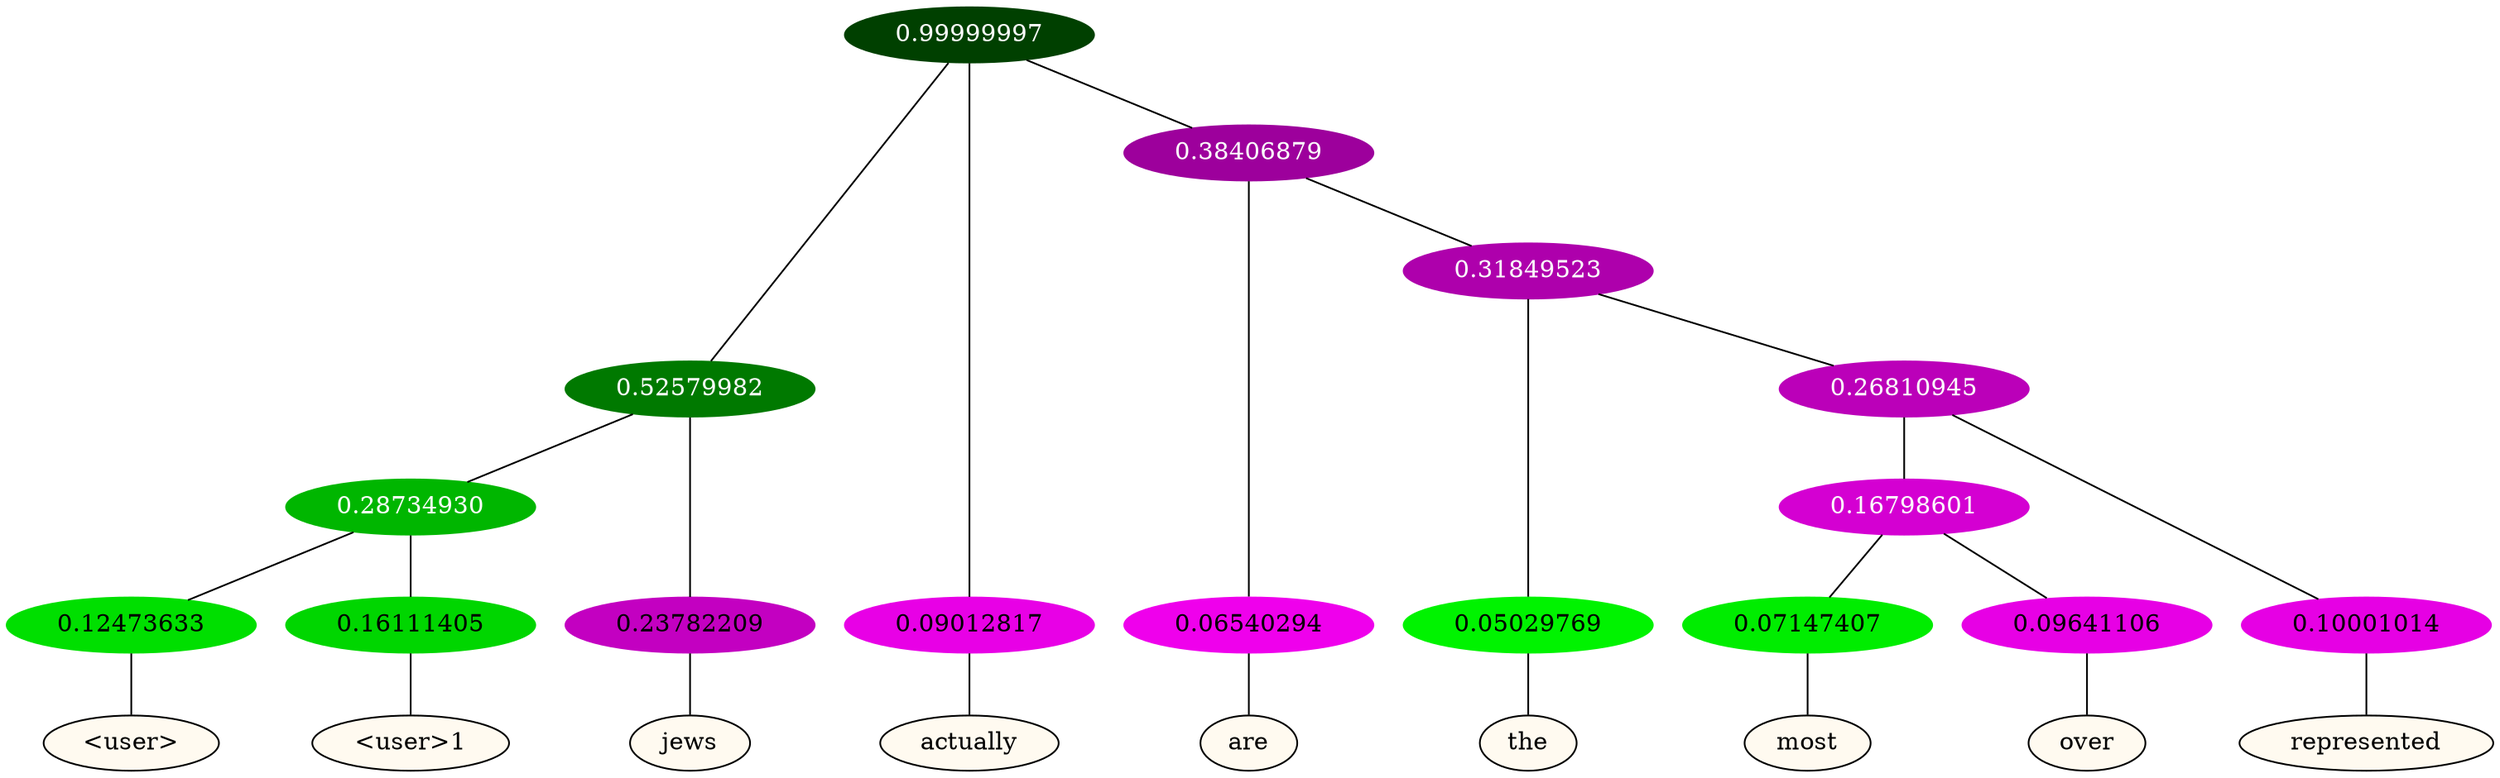 graph {
	node [format=png height=0.15 nodesep=0.001 ordering=out overlap=prism overlap_scaling=0.01 ranksep=0.001 ratio=0.2 style=filled width=0.15]
	{
		rank=same
		a_w_8 [label="\<user\>" color=black fillcolor=floralwhite style="filled,solid"]
		a_w_9 [label="\<user\>1" color=black fillcolor=floralwhite style="filled,solid"]
		a_w_5 [label=jews color=black fillcolor=floralwhite style="filled,solid"]
		a_w_2 [label=actually color=black fillcolor=floralwhite style="filled,solid"]
		a_w_6 [label=are color=black fillcolor=floralwhite style="filled,solid"]
		a_w_10 [label=the color=black fillcolor=floralwhite style="filled,solid"]
		a_w_14 [label=most color=black fillcolor=floralwhite style="filled,solid"]
		a_w_15 [label=over color=black fillcolor=floralwhite style="filled,solid"]
		a_w_13 [label=represented color=black fillcolor=floralwhite style="filled,solid"]
	}
	a_n_8 -- a_w_8
	a_n_9 -- a_w_9
	a_n_5 -- a_w_5
	a_n_2 -- a_w_2
	a_n_6 -- a_w_6
	a_n_10 -- a_w_10
	a_n_14 -- a_w_14
	a_n_15 -- a_w_15
	a_n_13 -- a_w_13
	{
		rank=same
		a_n_8 [label=0.12473633 color="0.334 1.000 0.875" fontcolor=black]
		a_n_9 [label=0.16111405 color="0.334 1.000 0.839" fontcolor=black]
		a_n_5 [label=0.23782209 color="0.835 1.000 0.762" fontcolor=black]
		a_n_2 [label=0.09012817 color="0.835 1.000 0.910" fontcolor=black]
		a_n_6 [label=0.06540294 color="0.835 1.000 0.935" fontcolor=black]
		a_n_10 [label=0.05029769 color="0.334 1.000 0.950" fontcolor=black]
		a_n_14 [label=0.07147407 color="0.334 1.000 0.929" fontcolor=black]
		a_n_15 [label=0.09641106 color="0.835 1.000 0.904" fontcolor=black]
		a_n_13 [label=0.10001014 color="0.835 1.000 0.900" fontcolor=black]
	}
	a_n_0 [label=0.99999997 color="0.334 1.000 0.250" fontcolor=grey99]
	a_n_1 [label=0.52579982 color="0.334 1.000 0.474" fontcolor=grey99]
	a_n_0 -- a_n_1
	a_n_0 -- a_n_2
	a_n_3 [label=0.38406879 color="0.835 1.000 0.616" fontcolor=grey99]
	a_n_0 -- a_n_3
	a_n_4 [label=0.28734930 color="0.334 1.000 0.713" fontcolor=grey99]
	a_n_1 -- a_n_4
	a_n_1 -- a_n_5
	a_n_3 -- a_n_6
	a_n_7 [label=0.31849523 color="0.835 1.000 0.682" fontcolor=grey99]
	a_n_3 -- a_n_7
	a_n_4 -- a_n_8
	a_n_4 -- a_n_9
	a_n_7 -- a_n_10
	a_n_11 [label=0.26810945 color="0.835 1.000 0.732" fontcolor=grey99]
	a_n_7 -- a_n_11
	a_n_12 [label=0.16798601 color="0.835 1.000 0.832" fontcolor=grey99]
	a_n_11 -- a_n_12
	a_n_11 -- a_n_13
	a_n_12 -- a_n_14
	a_n_12 -- a_n_15
}
